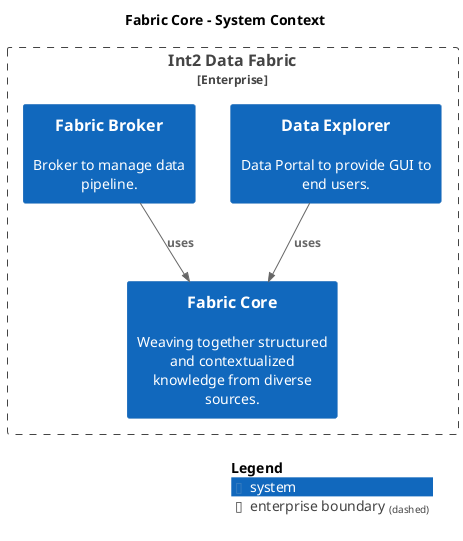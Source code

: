 @startuml
set separator none
title Fabric Core - System Context

top to bottom direction

!include <C4/C4>
!include <C4/C4_Context>

Enterprise_Boundary(enterprise, "Int2 Data Fabric") {
  System(DataExplorer, "Data Explorer", "Data Portal to provide GUI to end users.", $tags="")
  System(FabricBroker, "Fabric Broker", "Broker to manage data pipeline.", $tags="")
  System(FabricCore, "Fabric Core", "Weaving together structured and contextualized knowledge from diverse sources.", $tags="")
}


Rel_D(DataExplorer, FabricCore, "uses", $tags="")
Rel_D(FabricBroker, FabricCore, "uses", $tags="")

SHOW_LEGEND(true)
@enduml
